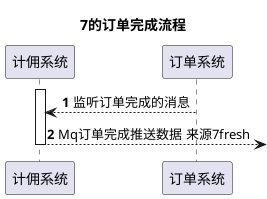 @startuml
autonumber

activate 计佣系统

title 7的订单完成流程

订单系统--> 计佣系统: 监听订单完成的消息

计佣系统-->]:Mq订单完成推送数据 来源7fresh

deactivate 计佣系统


@enduml